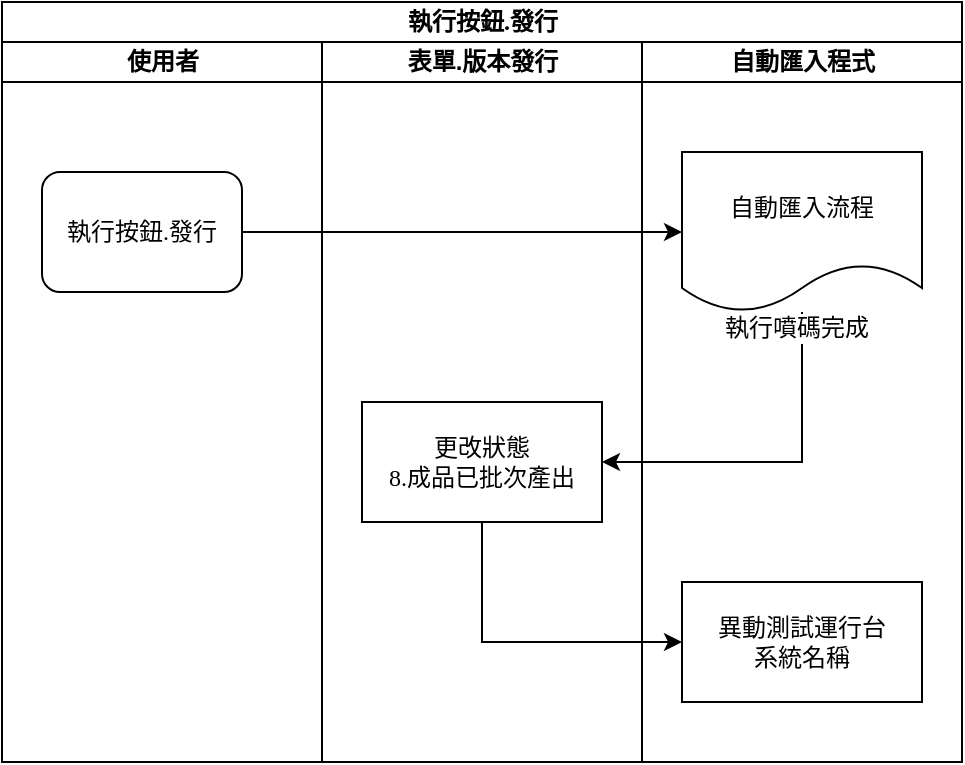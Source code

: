 <mxfile version="13.6.2" type="device"><diagram name="Page-1" id="74e2e168-ea6b-b213-b513-2b3c1d86103e"><mxGraphModel dx="1094" dy="814" grid="1" gridSize="10" guides="1" tooltips="1" connect="1" arrows="1" fold="1" page="1" pageScale="1" pageWidth="1100" pageHeight="850" background="#ffffff" math="0" shadow="0"><root><mxCell id="0"/><mxCell id="1" parent="0"/><mxCell id="77e6c97f196da883-1" value="&lt;font style=&quot;font-size: 12px;&quot;&gt;執行按鈕.發行&lt;/font&gt;" style="swimlane;html=1;childLayout=stackLayout;startSize=20;rounded=0;shadow=0;labelBackgroundColor=none;strokeWidth=1;fontFamily=Verdana;fontSize=12;align=center;" parent="1" vertex="1"><mxGeometry x="70" y="40" width="480" height="380" as="geometry"/></mxCell><mxCell id="77e6c97f196da883-2" value="使用者" style="swimlane;html=1;startSize=20;" parent="77e6c97f196da883-1" vertex="1"><mxGeometry y="20" width="160" height="360" as="geometry"/></mxCell><mxCell id="77e6c97f196da883-8" value="&lt;font style=&quot;font-size: 12px&quot;&gt;執行按鈕.發行&lt;/font&gt;" style="rounded=1;whiteSpace=wrap;html=1;shadow=0;labelBackgroundColor=none;strokeWidth=1;fontFamily=Verdana;fontSize=8;align=center;" parent="77e6c97f196da883-2" vertex="1"><mxGeometry x="20" y="65" width="100" height="60" as="geometry"/></mxCell><mxCell id="77e6c97f196da883-3" value="表單.版本發行" style="swimlane;html=1;startSize=20;" parent="77e6c97f196da883-1" vertex="1"><mxGeometry x="160" y="20" width="160" height="360" as="geometry"/></mxCell><mxCell id="9uOyODRspzSwjePjfAWh-3" value="更改狀態&lt;br&gt;8.成品已批次產出" style="whiteSpace=wrap;html=1;rounded=1;shadow=0;fontFamily=Verdana;strokeWidth=1;arcSize=0;" vertex="1" parent="77e6c97f196da883-3"><mxGeometry x="20" y="180" width="120" height="60" as="geometry"/></mxCell><mxCell id="77e6c97f196da883-4" value="自動匯入程式" style="swimlane;html=1;startSize=20;" parent="77e6c97f196da883-1" vertex="1"><mxGeometry x="320" y="20" width="160" height="360" as="geometry"/></mxCell><mxCell id="9uOyODRspzSwjePjfAWh-1" value="自動匯入流程" style="shape=document;whiteSpace=wrap;html=1;boundedLbl=1;rounded=1;shadow=0;fontFamily=Verdana;fontSize=12;strokeWidth=1;" vertex="1" parent="77e6c97f196da883-4"><mxGeometry x="20" y="55" width="120" height="80" as="geometry"/></mxCell><mxCell id="9uOyODRspzSwjePjfAWh-6" value="異動測試運行台&lt;br&gt;系統名稱" style="whiteSpace=wrap;html=1;rounded=1;shadow=0;fontFamily=Verdana;strokeWidth=1;arcSize=0;" vertex="1" parent="77e6c97f196da883-4"><mxGeometry x="20" y="270" width="120" height="60" as="geometry"/></mxCell><mxCell id="9uOyODRspzSwjePjfAWh-2" value="" style="edgeStyle=orthogonalEdgeStyle;rounded=0;orthogonalLoop=1;jettySize=auto;html=1;" edge="1" parent="77e6c97f196da883-1" source="77e6c97f196da883-8" target="9uOyODRspzSwjePjfAWh-1"><mxGeometry relative="1" as="geometry"/></mxCell><mxCell id="9uOyODRspzSwjePjfAWh-4" value="" style="edgeStyle=orthogonalEdgeStyle;rounded=0;orthogonalLoop=1;jettySize=auto;html=1;fontSize=12;entryX=1;entryY=0.5;entryDx=0;entryDy=0;" edge="1" parent="77e6c97f196da883-1" source="9uOyODRspzSwjePjfAWh-1" target="9uOyODRspzSwjePjfAWh-3"><mxGeometry relative="1" as="geometry"><Array as="points"><mxPoint x="400" y="230"/></Array></mxGeometry></mxCell><mxCell id="9uOyODRspzSwjePjfAWh-5" value="執行噴碼完成" style="edgeLabel;html=1;align=center;verticalAlign=middle;resizable=0;points=[];fontSize=12;" vertex="1" connectable="0" parent="9uOyODRspzSwjePjfAWh-4"><mxGeometry x="-0.913" y="-3" relative="1" as="geometry"><mxPoint as="offset"/></mxGeometry></mxCell><mxCell id="9uOyODRspzSwjePjfAWh-7" value="" style="edgeStyle=orthogonalEdgeStyle;rounded=0;orthogonalLoop=1;jettySize=auto;html=1;fontSize=12;" edge="1" parent="77e6c97f196da883-1" source="9uOyODRspzSwjePjfAWh-3" target="9uOyODRspzSwjePjfAWh-6"><mxGeometry relative="1" as="geometry"><Array as="points"><mxPoint x="240" y="320"/></Array></mxGeometry></mxCell></root></mxGraphModel></diagram></mxfile>
